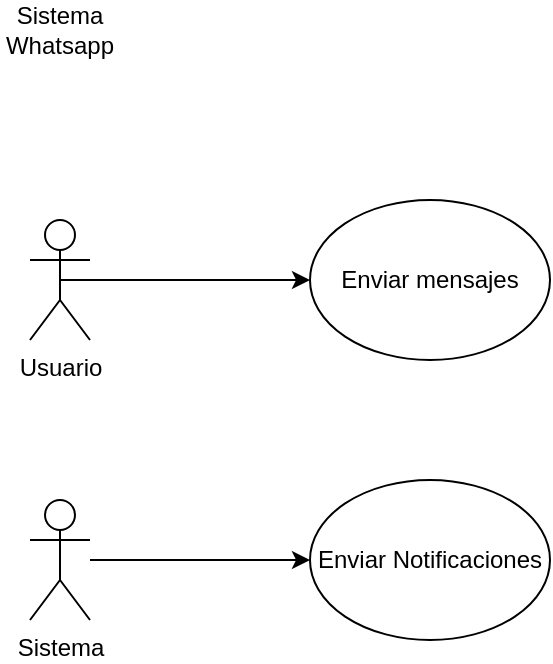 <mxfile version="20.7.4" type="device"><diagram id="un4FQdPruruoeOzWiLVZ" name="Page-1"><mxGraphModel dx="1434" dy="764" grid="1" gridSize="10" guides="1" tooltips="1" connect="1" arrows="1" fold="1" page="1" pageScale="1" pageWidth="850" pageHeight="1100" math="0" shadow="0"><root><mxCell id="0"/><mxCell id="1" parent="0"/><mxCell id="dnJ0l5EoLFX8c1qcjTDf-16" style="edgeStyle=orthogonalEdgeStyle;rounded=0;orthogonalLoop=1;jettySize=auto;html=1;exitX=0.5;exitY=0.5;exitDx=0;exitDy=0;exitPerimeter=0;entryX=0;entryY=0.5;entryDx=0;entryDy=0;" edge="1" parent="1" source="dnJ0l5EoLFX8c1qcjTDf-2" target="dnJ0l5EoLFX8c1qcjTDf-3"><mxGeometry relative="1" as="geometry"/></mxCell><mxCell id="dnJ0l5EoLFX8c1qcjTDf-2" value="Usuario" style="shape=umlActor;verticalLabelPosition=bottom;verticalAlign=top;html=1;outlineConnect=0;" vertex="1" parent="1"><mxGeometry x="110" y="150" width="30" height="60" as="geometry"/></mxCell><mxCell id="dnJ0l5EoLFX8c1qcjTDf-3" value="Enviar mensajes" style="ellipse;whiteSpace=wrap;html=1;" vertex="1" parent="1"><mxGeometry x="250" y="140" width="120" height="80" as="geometry"/></mxCell><mxCell id="dnJ0l5EoLFX8c1qcjTDf-17" value="" style="edgeStyle=orthogonalEdgeStyle;rounded=0;orthogonalLoop=1;jettySize=auto;html=1;" edge="1" parent="1" source="dnJ0l5EoLFX8c1qcjTDf-4" target="dnJ0l5EoLFX8c1qcjTDf-5"><mxGeometry relative="1" as="geometry"/></mxCell><mxCell id="dnJ0l5EoLFX8c1qcjTDf-4" value="Sistema" style="shape=umlActor;verticalLabelPosition=bottom;verticalAlign=top;html=1;outlineConnect=0;" vertex="1" parent="1"><mxGeometry x="110" y="290" width="30" height="60" as="geometry"/></mxCell><mxCell id="dnJ0l5EoLFX8c1qcjTDf-5" value="Enviar Notificaciones" style="ellipse;whiteSpace=wrap;html=1;" vertex="1" parent="1"><mxGeometry x="250" y="280" width="120" height="80" as="geometry"/></mxCell><mxCell id="dnJ0l5EoLFX8c1qcjTDf-18" value="Sistema Whatsapp" style="text;html=1;strokeColor=none;fillColor=none;align=center;verticalAlign=middle;whiteSpace=wrap;rounded=0;" vertex="1" parent="1"><mxGeometry x="95" y="40" width="60" height="30" as="geometry"/></mxCell></root></mxGraphModel></diagram></mxfile>